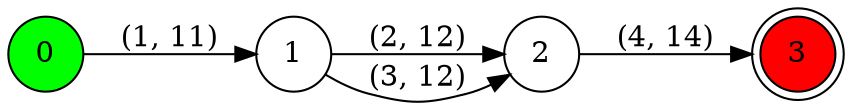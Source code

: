digraph G {
rankdir = LR
node [shape = circle]
0[style=filled, fillcolor=green]
3[shape = doublecircle, style=filled, fillcolor=red]
{ rank=same; 0 }
{ rank=min; 0 }
{ rank=same; 3 }
{ rank=max; 3 }
0 -> 1 [label="(1, 11)"]; 
1 -> 2 [label="(2, 12)"]; 
1 -> 2 [label="(3, 12)"]; 
2 -> 3 [label="(4, 14)"]; 

}